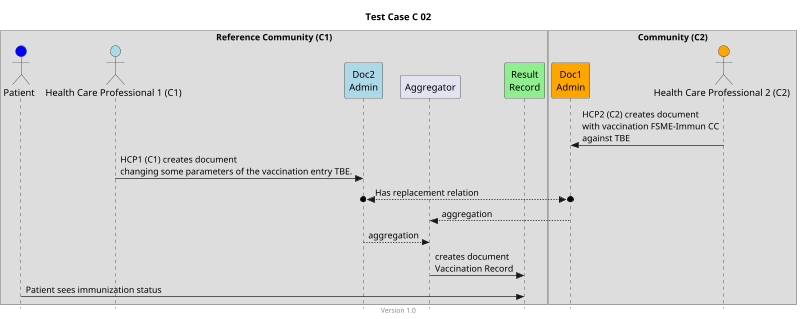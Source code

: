 @startuml
title Test Case C 02
footer Version 1.0
skinparam responseMessageBelowArrow true
skinparam style strictuml
scale max 800 width


box "Reference Community (C1)"
actor "Patient" as PAT #blue
actor "Health Care Professional 1 (C1)" as HCP1_C1 #lightblue
participant "Doc2\nAdmin" as Doc2 #lightblue
participant Aggregator as AGG
participant "Result\nRecord" as RES #lightgreen
end box

box "Community (C2)"
participant "Doc1\nAdmin" as Doc1 #orange
actor "Health Care Professional 2 (C2)" as HCP2_C2 #orange
end box

HCP2_C2 -> Doc1: HCP2 (C2) creates document\nwith vaccination FSME-Immun CC\nagainst TBE

HCP1_C1 -> Doc2: HCP1 (C1) creates document\nchanging some parameters of the vaccination entry TBE.

Doc2 o<-->o Doc1: Has replacement relation

Doc1 --> AGG: aggregation
Doc2 --> AGG: aggregation
AGG -> RES: creates document\nVaccination Record 
PAT -> RES: Patient sees immunization status


@enduml
